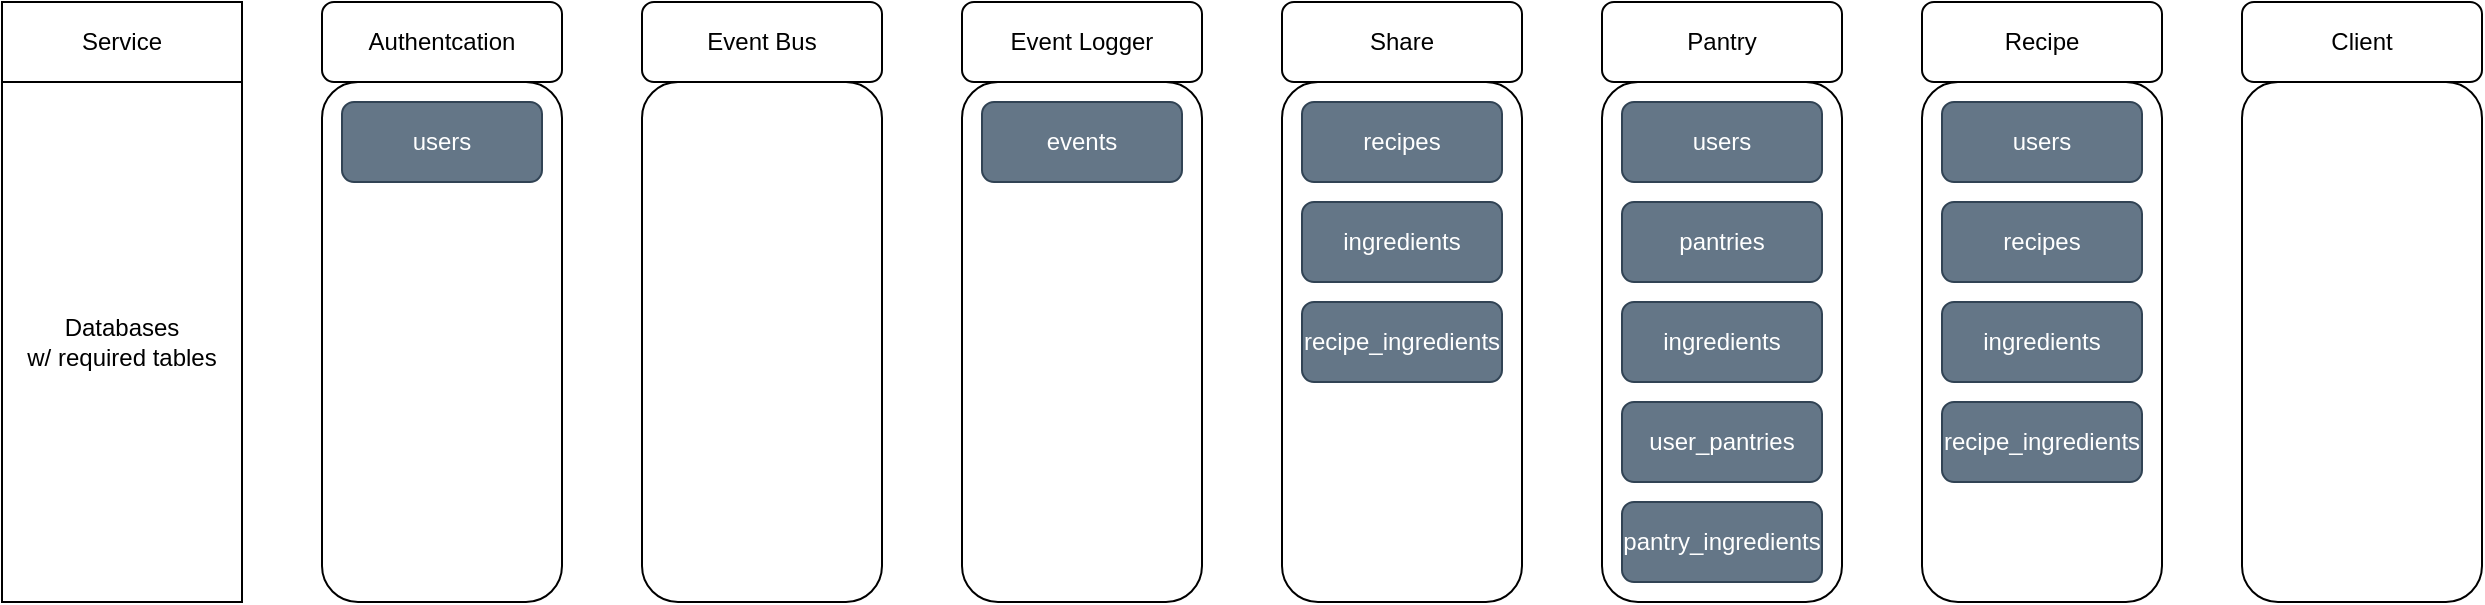 <mxfile>
    <diagram id="J7ofwuRtmLAS_7i7CXGZ" name="Page-1">
        <mxGraphModel dx="1258" dy="507" grid="1" gridSize="10" guides="1" tooltips="1" connect="1" arrows="1" fold="1" page="1" pageScale="1" pageWidth="1600" pageHeight="900" math="0" shadow="0">
            <root>
                <mxCell id="0"/>
                <mxCell id="1" parent="0"/>
                <mxCell id="2" value="Authentcation" style="rounded=1;whiteSpace=wrap;html=1;" parent="1" vertex="1">
                    <mxGeometry x="280" y="80" width="120" height="40" as="geometry"/>
                </mxCell>
                <mxCell id="3" value="Event Bus&lt;span style=&quot;color: rgba(0 , 0 , 0 , 0) ; font-family: monospace ; font-size: 0px&quot;&gt;%3CmxGraphModel%3E%3Croot%3E%3CmxCell%20id%3D%220%22%2F%3E%3CmxCell%20id%3D%221%22%20parent%3D%220%22%2F%3E%3CmxCell%20id%3D%222%22%20value%3D%22Authentcation%22%20style%3D%22rounded%3D1%3BwhiteSpace%3Dwrap%3Bhtml%3D1%3B%22%20vertex%3D%221%22%20parent%3D%221%22%3E%3CmxGeometry%20x%3D%2240%22%20y%3D%2240%22%20width%3D%22120%22%20height%3D%2260%22%20as%3D%22geometry%22%2F%3E%3C%2FmxCell%3E%3C%2Froot%3E%3C%2FmxGraphModel%3E&lt;/span&gt;" style="rounded=1;whiteSpace=wrap;html=1;" parent="1" vertex="1">
                    <mxGeometry x="440" y="80" width="120" height="40" as="geometry"/>
                </mxCell>
                <mxCell id="4" value="Event Logger" style="rounded=1;whiteSpace=wrap;html=1;" parent="1" vertex="1">
                    <mxGeometry x="600" y="80" width="120" height="40" as="geometry"/>
                </mxCell>
                <mxCell id="5" value="Share" style="rounded=1;whiteSpace=wrap;html=1;" parent="1" vertex="1">
                    <mxGeometry x="760" y="80" width="120" height="40" as="geometry"/>
                </mxCell>
                <mxCell id="6" value="Pantry" style="rounded=1;whiteSpace=wrap;html=1;" parent="1" vertex="1">
                    <mxGeometry x="920" y="80" width="120" height="40" as="geometry"/>
                </mxCell>
                <mxCell id="7" value="Recipe" style="rounded=1;whiteSpace=wrap;html=1;" parent="1" vertex="1">
                    <mxGeometry x="1080" y="80" width="120" height="40" as="geometry"/>
                </mxCell>
                <mxCell id="9" value="Client" style="rounded=1;whiteSpace=wrap;html=1;" parent="1" vertex="1">
                    <mxGeometry x="1240" y="80" width="120" height="40" as="geometry"/>
                </mxCell>
                <mxCell id="15" value="" style="rounded=1;whiteSpace=wrap;html=1;" parent="1" vertex="1">
                    <mxGeometry x="1080" y="120" width="120" height="260" as="geometry"/>
                </mxCell>
                <mxCell id="17" value="" style="rounded=1;whiteSpace=wrap;html=1;" parent="1" vertex="1">
                    <mxGeometry x="1240" y="120" width="120" height="260" as="geometry"/>
                </mxCell>
                <mxCell id="18" value="" style="rounded=1;whiteSpace=wrap;html=1;" parent="1" vertex="1">
                    <mxGeometry x="920" y="120" width="120" height="260" as="geometry"/>
                </mxCell>
                <mxCell id="19" value="" style="rounded=1;whiteSpace=wrap;html=1;" parent="1" vertex="1">
                    <mxGeometry x="760" y="120" width="120" height="260" as="geometry"/>
                </mxCell>
                <mxCell id="20" value="" style="rounded=1;whiteSpace=wrap;html=1;" parent="1" vertex="1">
                    <mxGeometry x="600" y="120" width="120" height="260" as="geometry"/>
                </mxCell>
                <mxCell id="21" value="" style="rounded=1;whiteSpace=wrap;html=1;" parent="1" vertex="1">
                    <mxGeometry x="440" y="120" width="120" height="260" as="geometry"/>
                </mxCell>
                <mxCell id="22" value="" style="rounded=1;whiteSpace=wrap;html=1;" parent="1" vertex="1">
                    <mxGeometry x="280" y="120" width="120" height="260" as="geometry"/>
                </mxCell>
                <mxCell id="23" value="users" style="rounded=1;whiteSpace=wrap;html=1;fillColor=#647687;fontColor=#ffffff;strokeColor=#314354;" parent="1" vertex="1">
                    <mxGeometry x="290" y="130" width="100" height="40" as="geometry"/>
                </mxCell>
                <mxCell id="25" value="events" style="rounded=1;whiteSpace=wrap;html=1;fillColor=#647687;fontColor=#ffffff;strokeColor=#314354;" parent="1" vertex="1">
                    <mxGeometry x="610" y="130" width="100" height="40" as="geometry"/>
                </mxCell>
                <mxCell id="26" value="recipes" style="rounded=1;whiteSpace=wrap;html=1;fillColor=#647687;fontColor=#ffffff;strokeColor=#314354;" parent="1" vertex="1">
                    <mxGeometry x="770" y="130" width="100" height="40" as="geometry"/>
                </mxCell>
                <mxCell id="27" value="ingredients" style="rounded=1;whiteSpace=wrap;html=1;fillColor=#647687;fontColor=#ffffff;strokeColor=#314354;" parent="1" vertex="1">
                    <mxGeometry x="770" y="180" width="100" height="40" as="geometry"/>
                </mxCell>
                <mxCell id="28" value="recipe_ingredients" style="rounded=1;whiteSpace=wrap;html=1;fillColor=#647687;fontColor=#ffffff;strokeColor=#314354;" parent="1" vertex="1">
                    <mxGeometry x="770" y="230" width="100" height="40" as="geometry"/>
                </mxCell>
                <mxCell id="29" value="pantries" style="rounded=1;whiteSpace=wrap;html=1;fillColor=#647687;fontColor=#ffffff;strokeColor=#314354;" parent="1" vertex="1">
                    <mxGeometry x="930" y="180" width="100" height="40" as="geometry"/>
                </mxCell>
                <mxCell id="30" value="users" style="rounded=1;whiteSpace=wrap;html=1;fillColor=#647687;fontColor=#ffffff;strokeColor=#314354;" parent="1" vertex="1">
                    <mxGeometry x="930" y="130" width="100" height="40" as="geometry"/>
                </mxCell>
                <mxCell id="31" value="ingredients" style="rounded=1;whiteSpace=wrap;html=1;fillColor=#647687;fontColor=#ffffff;strokeColor=#314354;" parent="1" vertex="1">
                    <mxGeometry x="930" y="230" width="100" height="40" as="geometry"/>
                </mxCell>
                <mxCell id="32" value="user_pantries&lt;span style=&quot;color: rgba(0 , 0 , 0 , 0) ; font-family: monospace ; font-size: 0px&quot;&gt;%3CmxGraphModel%3E%3Croot%3E%3CmxCell%20id%3D%220%22%2F%3E%3CmxCell%20id%3D%221%22%20parent%3D%220%22%2F%3E%3CmxCell%20id%3D%222%22%20value%3D%22pantries%22%20style%3D%22rounded%3D1%3BwhiteSpace%3Dwrap%3Bhtml%3D1%3BfillColor%3D%23647687%3BfontColor%3D%23ffffff%3BstrokeColor%3D%23314354%3B%22%20vertex%3D%221%22%20parent%3D%221%22%3E%3CmxGeometry%20x%3D%22690%22%20y%3D%22140%22%20width%3D%22100%22%20height%3D%2240%22%20as%3D%22geometry%22%2F%3E%3C%2FmxCell%3E%3C%2Froot%3E%3C%2FmxGraphModel%3E&lt;/span&gt;" style="rounded=1;whiteSpace=wrap;html=1;fillColor=#647687;fontColor=#ffffff;strokeColor=#314354;" parent="1" vertex="1">
                    <mxGeometry x="930" y="280" width="100" height="40" as="geometry"/>
                </mxCell>
                <mxCell id="33" value="pantry_ingredients" style="rounded=1;whiteSpace=wrap;html=1;fillColor=#647687;fontColor=#ffffff;strokeColor=#314354;" parent="1" vertex="1">
                    <mxGeometry x="930" y="330" width="100" height="40" as="geometry"/>
                </mxCell>
                <mxCell id="34" value="users" style="rounded=1;whiteSpace=wrap;html=1;fillColor=#647687;fontColor=#ffffff;strokeColor=#314354;" parent="1" vertex="1">
                    <mxGeometry x="1090" y="130" width="100" height="40" as="geometry"/>
                </mxCell>
                <mxCell id="35" value="ingredients" style="rounded=1;whiteSpace=wrap;html=1;fillColor=#647687;fontColor=#ffffff;strokeColor=#314354;" parent="1" vertex="1">
                    <mxGeometry x="1090" y="230" width="100" height="40" as="geometry"/>
                </mxCell>
                <mxCell id="36" value="recipes" style="rounded=1;whiteSpace=wrap;html=1;fillColor=#647687;fontColor=#ffffff;strokeColor=#314354;" parent="1" vertex="1">
                    <mxGeometry x="1090" y="180" width="100" height="40" as="geometry"/>
                </mxCell>
                <mxCell id="37" value="recipe_ingredients" style="rounded=1;whiteSpace=wrap;html=1;fillColor=#647687;fontColor=#ffffff;strokeColor=#314354;" parent="1" vertex="1">
                    <mxGeometry x="1090" y="280" width="100" height="40" as="geometry"/>
                </mxCell>
                <mxCell id="39" value="Service" style="rounded=0;whiteSpace=wrap;html=1;" parent="1" vertex="1">
                    <mxGeometry x="120" y="80" width="120" height="40" as="geometry"/>
                </mxCell>
                <mxCell id="40" value="Databases&lt;br&gt;w/ required tables" style="rounded=0;whiteSpace=wrap;html=1;" parent="1" vertex="1">
                    <mxGeometry x="120" y="120" width="120" height="260" as="geometry"/>
                </mxCell>
            </root>
        </mxGraphModel>
    </diagram>
</mxfile>